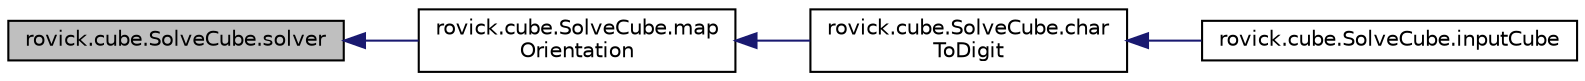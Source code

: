 digraph "rovick.cube.SolveCube.solver"
{
  edge [fontname="Helvetica",fontsize="10",labelfontname="Helvetica",labelfontsize="10"];
  node [fontname="Helvetica",fontsize="10",shape=record];
  rankdir="LR";
  Node40 [label="rovick.cube.SolveCube.solver",height=0.2,width=0.4,color="black", fillcolor="grey75", style="filled", fontcolor="black"];
  Node40 -> Node41 [dir="back",color="midnightblue",fontsize="10",style="solid",fontname="Helvetica"];
  Node41 [label="rovick.cube.SolveCube.map\lOrientation",height=0.2,width=0.4,color="black", fillcolor="white", style="filled",URL="$classrovick_1_1cube_1_1_solve_cube.html#a186c3856f2f6f22ad25603acb34dc02d"];
  Node41 -> Node42 [dir="back",color="midnightblue",fontsize="10",style="solid",fontname="Helvetica"];
  Node42 [label="rovick.cube.SolveCube.char\lToDigit",height=0.2,width=0.4,color="black", fillcolor="white", style="filled",URL="$classrovick_1_1cube_1_1_solve_cube.html#ae6f74be0cc32d8458729dc7715ff2472"];
  Node42 -> Node43 [dir="back",color="midnightblue",fontsize="10",style="solid",fontname="Helvetica"];
  Node43 [label="rovick.cube.SolveCube.inputCube",height=0.2,width=0.4,color="black", fillcolor="white", style="filled",URL="$classrovick_1_1cube_1_1_solve_cube.html#a0b75106bf364319322356e23b5527670"];
}
